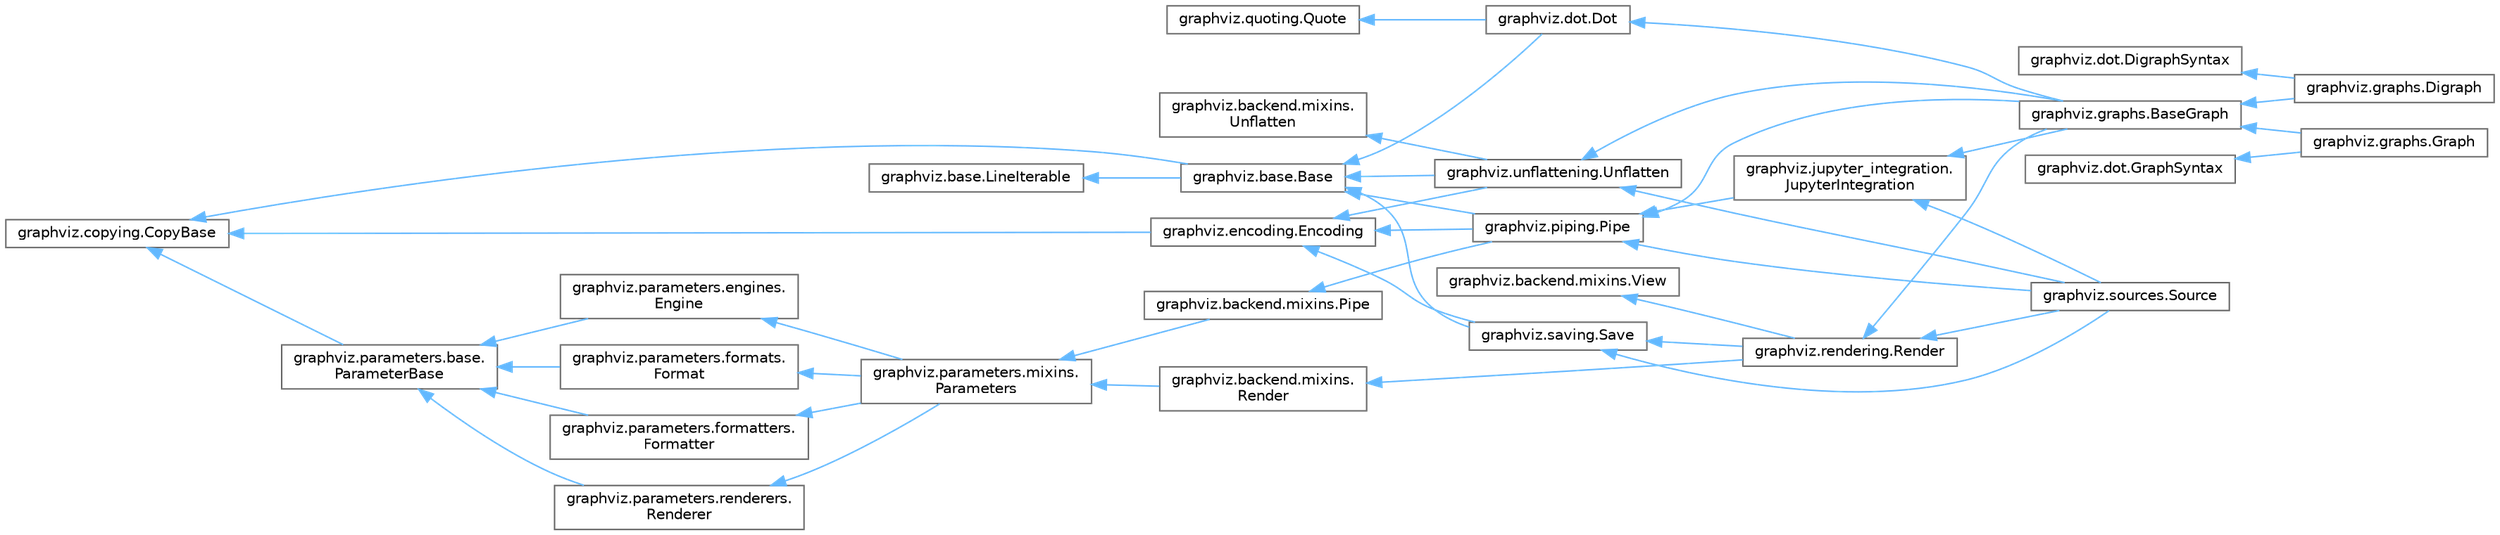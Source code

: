 digraph "Graphical Class Hierarchy"
{
 // LATEX_PDF_SIZE
  bgcolor="transparent";
  edge [fontname=Helvetica,fontsize=10,labelfontname=Helvetica,labelfontsize=10];
  node [fontname=Helvetica,fontsize=10,shape=box,height=0.2,width=0.4];
  rankdir="LR";
  Node0 [id="Node000000",label="graphviz.copying.CopyBase",height=0.2,width=0.4,color="grey40", fillcolor="white", style="filled",URL="$classgraphviz_1_1copying_1_1_copy_base.html",tooltip=" "];
  Node0 -> Node1 [id="edge1892_Node000000_Node000001",dir="back",color="steelblue1",style="solid",tooltip=" "];
  Node1 [id="Node000001",label="graphviz.base.Base",height=0.2,width=0.4,color="grey40", fillcolor="white", style="filled",URL="$classgraphviz_1_1base_1_1_base.html",tooltip=" "];
  Node1 -> Node2 [id="edge1893_Node000001_Node000002",dir="back",color="steelblue1",style="solid",tooltip=" "];
  Node2 [id="Node000002",label="graphviz.dot.Dot",height=0.2,width=0.4,color="grey40", fillcolor="white", style="filled",URL="$classgraphviz_1_1dot_1_1_dot.html",tooltip=" "];
  Node2 -> Node3 [id="edge1894_Node000002_Node000003",dir="back",color="steelblue1",style="solid",tooltip=" "];
  Node3 [id="Node000003",label="graphviz.graphs.BaseGraph",height=0.2,width=0.4,color="grey40", fillcolor="white", style="filled",URL="$classgraphviz_1_1graphs_1_1_base_graph.html",tooltip=" "];
  Node3 -> Node4 [id="edge1895_Node000003_Node000004",dir="back",color="steelblue1",style="solid",tooltip=" "];
  Node4 [id="Node000004",label="graphviz.graphs.Digraph",height=0.2,width=0.4,color="grey40", fillcolor="white", style="filled",URL="$classgraphviz_1_1graphs_1_1_digraph.html",tooltip=" "];
  Node3 -> Node6 [id="edge1896_Node000003_Node000006",dir="back",color="steelblue1",style="solid",tooltip=" "];
  Node6 [id="Node000006",label="graphviz.graphs.Graph",height=0.2,width=0.4,color="grey40", fillcolor="white", style="filled",URL="$classgraphviz_1_1graphs_1_1_graph.html",tooltip=" "];
  Node1 -> Node8 [id="edge1897_Node000001_Node000008",dir="back",color="steelblue1",style="solid",tooltip=" "];
  Node8 [id="Node000008",label="graphviz.piping.Pipe",height=0.2,width=0.4,color="grey40", fillcolor="white", style="filled",URL="$classgraphviz_1_1piping_1_1_pipe.html",tooltip=" "];
  Node8 -> Node3 [id="edge1898_Node000008_Node000003",dir="back",color="steelblue1",style="solid",tooltip=" "];
  Node8 -> Node9 [id="edge1899_Node000008_Node000009",dir="back",color="steelblue1",style="solid",tooltip=" "];
  Node9 [id="Node000009",label="graphviz.jupyter_integration.\lJupyterIntegration",height=0.2,width=0.4,color="grey40", fillcolor="white", style="filled",URL="$classgraphviz_1_1jupyter__integration_1_1_jupyter_integration.html",tooltip=" "];
  Node9 -> Node3 [id="edge1900_Node000009_Node000003",dir="back",color="steelblue1",style="solid",tooltip=" "];
  Node9 -> Node10 [id="edge1901_Node000009_Node000010",dir="back",color="steelblue1",style="solid",tooltip=" "];
  Node10 [id="Node000010",label="graphviz.sources.Source",height=0.2,width=0.4,color="grey40", fillcolor="white", style="filled",URL="$classgraphviz_1_1sources_1_1_source.html",tooltip=" "];
  Node8 -> Node10 [id="edge1902_Node000008_Node000010",dir="back",color="steelblue1",style="solid",tooltip=" "];
  Node1 -> Node12 [id="edge1903_Node000001_Node000012",dir="back",color="steelblue1",style="solid",tooltip=" "];
  Node12 [id="Node000012",label="graphviz.saving.Save",height=0.2,width=0.4,color="grey40", fillcolor="white", style="filled",URL="$classgraphviz_1_1saving_1_1_save.html",tooltip=" "];
  Node12 -> Node11 [id="edge1904_Node000012_Node000011",dir="back",color="steelblue1",style="solid",tooltip=" "];
  Node11 [id="Node000011",label="graphviz.rendering.Render",height=0.2,width=0.4,color="grey40", fillcolor="white", style="filled",URL="$classgraphviz_1_1rendering_1_1_render.html",tooltip=" "];
  Node11 -> Node3 [id="edge1905_Node000011_Node000003",dir="back",color="steelblue1",style="solid",tooltip=" "];
  Node11 -> Node10 [id="edge1906_Node000011_Node000010",dir="back",color="steelblue1",style="solid",tooltip=" "];
  Node12 -> Node10 [id="edge1907_Node000012_Node000010",dir="back",color="steelblue1",style="solid",tooltip=" "];
  Node1 -> Node14 [id="edge1908_Node000001_Node000014",dir="back",color="steelblue1",style="solid",tooltip=" "];
  Node14 [id="Node000014",label="graphviz.unflattening.Unflatten",height=0.2,width=0.4,color="grey40", fillcolor="white", style="filled",URL="$classgraphviz_1_1unflattening_1_1_unflatten.html",tooltip=" "];
  Node14 -> Node3 [id="edge1909_Node000014_Node000003",dir="back",color="steelblue1",style="solid",tooltip=" "];
  Node14 -> Node10 [id="edge1910_Node000014_Node000010",dir="back",color="steelblue1",style="solid",tooltip=" "];
  Node0 -> Node13 [id="edge1911_Node000000_Node000013",dir="back",color="steelblue1",style="solid",tooltip=" "];
  Node13 [id="Node000013",label="graphviz.encoding.Encoding",height=0.2,width=0.4,color="grey40", fillcolor="white", style="filled",URL="$classgraphviz_1_1encoding_1_1_encoding.html",tooltip=" "];
  Node13 -> Node8 [id="edge1912_Node000013_Node000008",dir="back",color="steelblue1",style="solid",tooltip=" "];
  Node13 -> Node12 [id="edge1913_Node000013_Node000012",dir="back",color="steelblue1",style="solid",tooltip=" "];
  Node13 -> Node14 [id="edge1914_Node000013_Node000014",dir="back",color="steelblue1",style="solid",tooltip=" "];
  Node0 -> Node20 [id="edge1915_Node000000_Node000020",dir="back",color="steelblue1",style="solid",tooltip=" "];
  Node20 [id="Node000020",label="graphviz.parameters.base.\lParameterBase",height=0.2,width=0.4,color="grey40", fillcolor="white", style="filled",URL="$classgraphviz_1_1parameters_1_1base_1_1_parameter_base.html",tooltip=" "];
  Node20 -> Node19 [id="edge1916_Node000020_Node000019",dir="back",color="steelblue1",style="solid",tooltip=" "];
  Node19 [id="Node000019",label="graphviz.parameters.engines.\lEngine",height=0.2,width=0.4,color="grey40", fillcolor="white", style="filled",URL="$classgraphviz_1_1parameters_1_1engines_1_1_engine.html",tooltip=" "];
  Node19 -> Node17 [id="edge1917_Node000019_Node000017",dir="back",color="steelblue1",style="solid",tooltip=" "];
  Node17 [id="Node000017",label="graphviz.parameters.mixins.\lParameters",height=0.2,width=0.4,color="grey40", fillcolor="white", style="filled",URL="$classgraphviz_1_1parameters_1_1mixins_1_1_parameters.html",tooltip=" "];
  Node17 -> Node18 [id="edge1918_Node000017_Node000018",dir="back",color="steelblue1",style="solid",tooltip=" "];
  Node18 [id="Node000018",label="graphviz.backend.mixins.Pipe",height=0.2,width=0.4,color="grey40", fillcolor="white", style="filled",URL="$classgraphviz_1_1backend_1_1mixins_1_1_pipe.html",tooltip=" "];
  Node18 -> Node8 [id="edge1919_Node000018_Node000008",dir="back",color="steelblue1",style="solid",tooltip=" "];
  Node17 -> Node16 [id="edge1920_Node000017_Node000016",dir="back",color="steelblue1",style="solid",tooltip=" "];
  Node16 [id="Node000016",label="graphviz.backend.mixins.\lRender",height=0.2,width=0.4,color="grey40", fillcolor="white", style="filled",URL="$classgraphviz_1_1backend_1_1mixins_1_1_render.html",tooltip=" "];
  Node16 -> Node11 [id="edge1921_Node000016_Node000011",dir="back",color="steelblue1",style="solid",tooltip=" "];
  Node20 -> Node21 [id="edge1922_Node000020_Node000021",dir="back",color="steelblue1",style="solid",tooltip=" "];
  Node21 [id="Node000021",label="graphviz.parameters.formats.\lFormat",height=0.2,width=0.4,color="grey40", fillcolor="white", style="filled",URL="$classgraphviz_1_1parameters_1_1formats_1_1_format.html",tooltip=" "];
  Node21 -> Node17 [id="edge1923_Node000021_Node000017",dir="back",color="steelblue1",style="solid",tooltip=" "];
  Node20 -> Node22 [id="edge1924_Node000020_Node000022",dir="back",color="steelblue1",style="solid",tooltip=" "];
  Node22 [id="Node000022",label="graphviz.parameters.formatters.\lFormatter",height=0.2,width=0.4,color="grey40", fillcolor="white", style="filled",URL="$classgraphviz_1_1parameters_1_1formatters_1_1_formatter.html",tooltip=" "];
  Node22 -> Node17 [id="edge1925_Node000022_Node000017",dir="back",color="steelblue1",style="solid",tooltip=" "];
  Node20 -> Node23 [id="edge1926_Node000020_Node000023",dir="back",color="steelblue1",style="solid",tooltip=" "];
  Node23 [id="Node000023",label="graphviz.parameters.renderers.\lRenderer",height=0.2,width=0.4,color="grey40", fillcolor="white", style="filled",URL="$classgraphviz_1_1parameters_1_1renderers_1_1_renderer.html",tooltip=" "];
  Node23 -> Node17 [id="edge1927_Node000023_Node000017",dir="back",color="steelblue1",style="solid",tooltip=" "];
  Node5 [id="Node000005",label="graphviz.dot.DigraphSyntax",height=0.2,width=0.4,color="grey40", fillcolor="white", style="filled",URL="$classgraphviz_1_1dot_1_1_digraph_syntax.html",tooltip=" "];
  Node5 -> Node4 [id="edge1928_Node000005_Node000004",dir="back",color="steelblue1",style="solid",tooltip=" "];
  Node7 [id="Node000007",label="graphviz.dot.GraphSyntax",height=0.2,width=0.4,color="grey40", fillcolor="white", style="filled",URL="$classgraphviz_1_1dot_1_1_graph_syntax.html",tooltip=" "];
  Node7 -> Node6 [id="edge1929_Node000007_Node000006",dir="back",color="steelblue1",style="solid",tooltip=" "];
  Node26 [id="Node000026",label="graphviz.base.LineIterable",height=0.2,width=0.4,color="grey40", fillcolor="white", style="filled",URL="$classgraphviz_1_1base_1_1_line_iterable.html",tooltip=" "];
  Node26 -> Node1 [id="edge1930_Node000026_Node000001",dir="back",color="steelblue1",style="solid",tooltip=" "];
  Node25 [id="Node000025",label="graphviz.quoting.Quote",height=0.2,width=0.4,color="grey40", fillcolor="white", style="filled",URL="$classgraphviz_1_1quoting_1_1_quote.html",tooltip=" "];
  Node25 -> Node2 [id="edge1931_Node000025_Node000002",dir="back",color="steelblue1",style="solid",tooltip=" "];
  Node15 [id="Node000015",label="graphviz.backend.mixins.\lUnflatten",height=0.2,width=0.4,color="grey40", fillcolor="white", style="filled",URL="$classgraphviz_1_1backend_1_1mixins_1_1_unflatten.html",tooltip=" "];
  Node15 -> Node14 [id="edge1932_Node000015_Node000014",dir="back",color="steelblue1",style="solid",tooltip=" "];
  Node24 [id="Node000024",label="graphviz.backend.mixins.View",height=0.2,width=0.4,color="grey40", fillcolor="white", style="filled",URL="$classgraphviz_1_1backend_1_1mixins_1_1_view.html",tooltip=" "];
  Node24 -> Node11 [id="edge1933_Node000024_Node000011",dir="back",color="steelblue1",style="solid",tooltip=" "];
}
